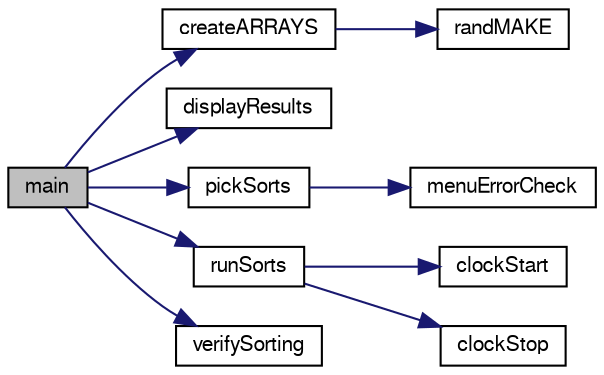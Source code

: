 digraph G
{
  edge [fontname="FreeSans",fontsize="10",labelfontname="FreeSans",labelfontsize="10"];
  node [fontname="FreeSans",fontsize="10",shape=record];
  rankdir=LR;
  Node1 [label="main",height=0.2,width=0.4,color="black", fillcolor="grey75", style="filled" fontcolor="black"];
  Node1 -> Node2 [color="midnightblue",fontsize="10",style="solid"];
  Node2 [label="createARRAYS",height=0.2,width=0.4,color="black", fillcolor="white", style="filled",URL="$_delouth_mansfield-_assn4_8cpp.html#a554ac789a02f1a6c2a1340d356ddf18a"];
  Node2 -> Node3 [color="midnightblue",fontsize="10",style="solid"];
  Node3 [label="randMAKE",height=0.2,width=0.4,color="black", fillcolor="white", style="filled",URL="$_delouth_mansfield-_assn4-_sort_prog_8cpp.html#a191743d28b671610e8d78df14b41ed9e"];
  Node1 -> Node4 [color="midnightblue",fontsize="10",style="solid"];
  Node4 [label="displayResults",height=0.2,width=0.4,color="black", fillcolor="white", style="filled",URL="$_delouth_mansfield-_assn4-_sort_prog_8cpp.html#a36abb247b61468a8b72487d7fee2cb86"];
  Node1 -> Node5 [color="midnightblue",fontsize="10",style="solid"];
  Node5 [label="pickSorts",height=0.2,width=0.4,color="black", fillcolor="white", style="filled",URL="$_delouth_mansfield-_assn4-_sort_prog_8cpp.html#a401a41ad70746c8dd39ecc19286b5e38"];
  Node5 -> Node6 [color="midnightblue",fontsize="10",style="solid"];
  Node6 [label="menuErrorCheck",height=0.2,width=0.4,color="black", fillcolor="white", style="filled",URL="$_delouth_mansfield-_assn4-_sort_prog_8cpp.html#a3fcd92b059e256a9f46866c6d1e2b1e4"];
  Node1 -> Node7 [color="midnightblue",fontsize="10",style="solid"];
  Node7 [label="runSorts",height=0.2,width=0.4,color="black", fillcolor="white", style="filled",URL="$_delouth_mansfield-_assn4-_sort_prog_8cpp.html#acd0f7b42076b153145b2198ffad4a0c2"];
  Node7 -> Node8 [color="midnightblue",fontsize="10",style="solid"];
  Node8 [label="clockStart",height=0.2,width=0.4,color="black", fillcolor="white", style="filled",URL="$_delouth_mansfield-_assn4-_sort_prog_8cpp.html#a97da3b77b5ebacff9297f22e54185c1a"];
  Node7 -> Node9 [color="midnightblue",fontsize="10",style="solid"];
  Node9 [label="clockStop",height=0.2,width=0.4,color="black", fillcolor="white", style="filled",URL="$_delouth_mansfield-_assn4-_sort_prog_8cpp.html#aa5a4dbee524f1aa5d109bcdeeda1b9f6"];
  Node1 -> Node10 [color="midnightblue",fontsize="10",style="solid"];
  Node10 [label="verifySorting",height=0.2,width=0.4,color="black", fillcolor="white", style="filled",URL="$_delouth_mansfield-_assn4-_sort_prog_8cpp.html#ae2cf0cca1e089e83ae98750b96b8cf11"];
}
